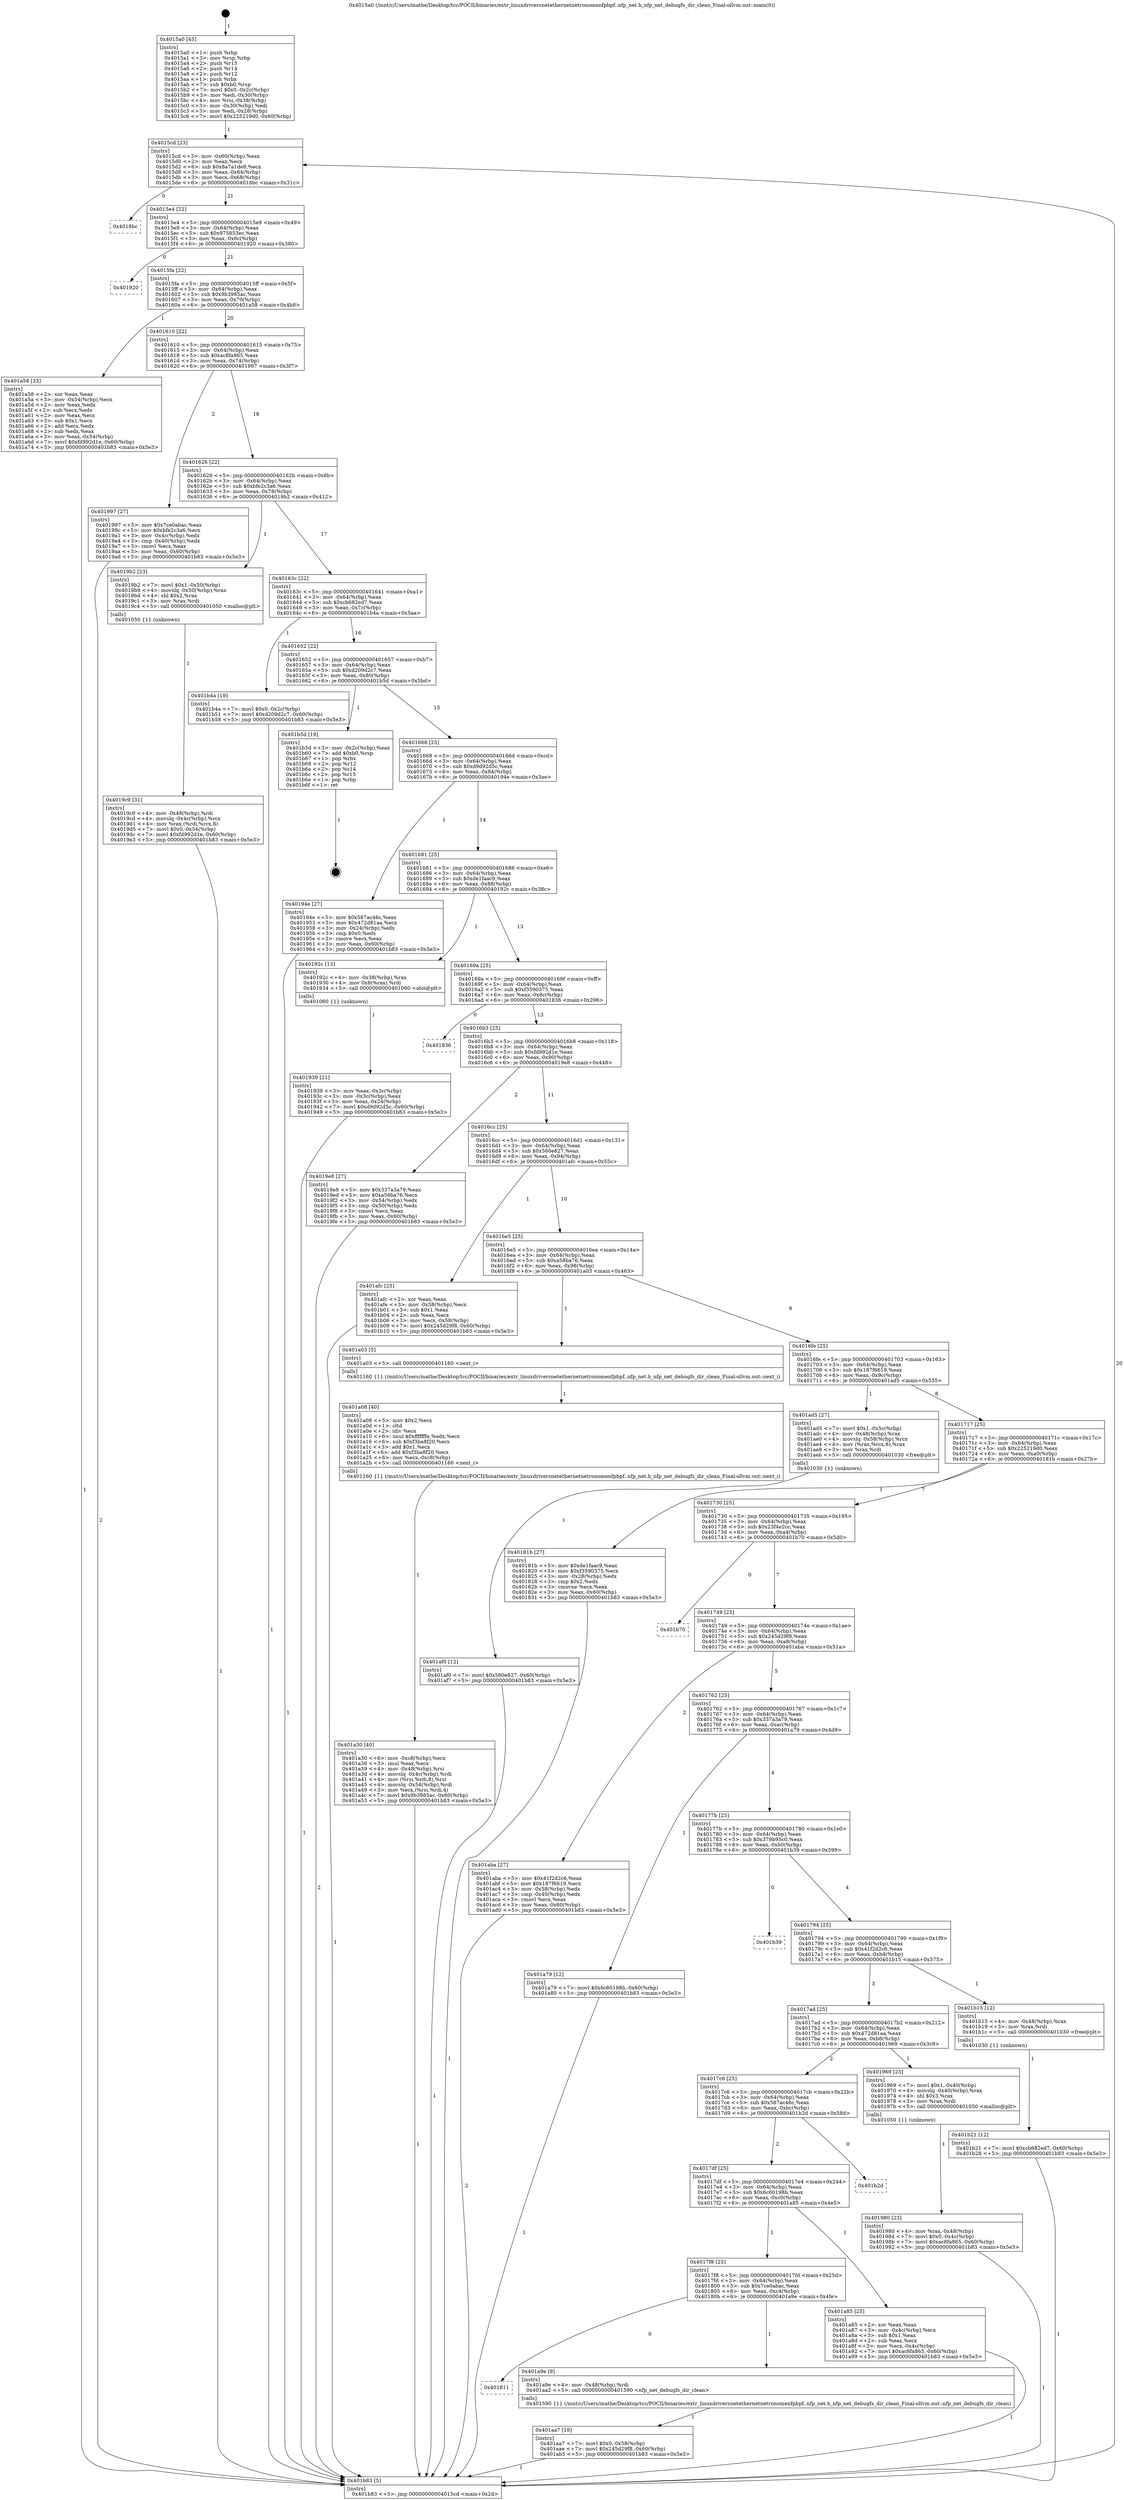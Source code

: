 digraph "0x4015a0" {
  label = "0x4015a0 (/mnt/c/Users/mathe/Desktop/tcc/POCII/binaries/extr_linuxdriversnetethernetnetronomenfpbpf..nfp_net.h_nfp_net_debugfs_dir_clean_Final-ollvm.out::main(0))"
  labelloc = "t"
  node[shape=record]

  Entry [label="",width=0.3,height=0.3,shape=circle,fillcolor=black,style=filled]
  "0x4015cd" [label="{
     0x4015cd [23]\l
     | [instrs]\l
     &nbsp;&nbsp;0x4015cd \<+3\>: mov -0x60(%rbp),%eax\l
     &nbsp;&nbsp;0x4015d0 \<+2\>: mov %eax,%ecx\l
     &nbsp;&nbsp;0x4015d2 \<+6\>: sub $0x8a7a1de8,%ecx\l
     &nbsp;&nbsp;0x4015d8 \<+3\>: mov %eax,-0x64(%rbp)\l
     &nbsp;&nbsp;0x4015db \<+3\>: mov %ecx,-0x68(%rbp)\l
     &nbsp;&nbsp;0x4015de \<+6\>: je 00000000004018bc \<main+0x31c\>\l
  }"]
  "0x4018bc" [label="{
     0x4018bc\l
  }", style=dashed]
  "0x4015e4" [label="{
     0x4015e4 [22]\l
     | [instrs]\l
     &nbsp;&nbsp;0x4015e4 \<+5\>: jmp 00000000004015e9 \<main+0x49\>\l
     &nbsp;&nbsp;0x4015e9 \<+3\>: mov -0x64(%rbp),%eax\l
     &nbsp;&nbsp;0x4015ec \<+5\>: sub $0x975853ec,%eax\l
     &nbsp;&nbsp;0x4015f1 \<+3\>: mov %eax,-0x6c(%rbp)\l
     &nbsp;&nbsp;0x4015f4 \<+6\>: je 0000000000401920 \<main+0x380\>\l
  }"]
  Exit [label="",width=0.3,height=0.3,shape=circle,fillcolor=black,style=filled,peripheries=2]
  "0x401920" [label="{
     0x401920\l
  }", style=dashed]
  "0x4015fa" [label="{
     0x4015fa [22]\l
     | [instrs]\l
     &nbsp;&nbsp;0x4015fa \<+5\>: jmp 00000000004015ff \<main+0x5f\>\l
     &nbsp;&nbsp;0x4015ff \<+3\>: mov -0x64(%rbp),%eax\l
     &nbsp;&nbsp;0x401602 \<+5\>: sub $0x9b3985ac,%eax\l
     &nbsp;&nbsp;0x401607 \<+3\>: mov %eax,-0x70(%rbp)\l
     &nbsp;&nbsp;0x40160a \<+6\>: je 0000000000401a58 \<main+0x4b8\>\l
  }"]
  "0x401b21" [label="{
     0x401b21 [12]\l
     | [instrs]\l
     &nbsp;&nbsp;0x401b21 \<+7\>: movl $0xcb682ed7,-0x60(%rbp)\l
     &nbsp;&nbsp;0x401b28 \<+5\>: jmp 0000000000401b83 \<main+0x5e3\>\l
  }"]
  "0x401a58" [label="{
     0x401a58 [33]\l
     | [instrs]\l
     &nbsp;&nbsp;0x401a58 \<+2\>: xor %eax,%eax\l
     &nbsp;&nbsp;0x401a5a \<+3\>: mov -0x54(%rbp),%ecx\l
     &nbsp;&nbsp;0x401a5d \<+2\>: mov %eax,%edx\l
     &nbsp;&nbsp;0x401a5f \<+2\>: sub %ecx,%edx\l
     &nbsp;&nbsp;0x401a61 \<+2\>: mov %eax,%ecx\l
     &nbsp;&nbsp;0x401a63 \<+3\>: sub $0x1,%ecx\l
     &nbsp;&nbsp;0x401a66 \<+2\>: add %ecx,%edx\l
     &nbsp;&nbsp;0x401a68 \<+2\>: sub %edx,%eax\l
     &nbsp;&nbsp;0x401a6a \<+3\>: mov %eax,-0x54(%rbp)\l
     &nbsp;&nbsp;0x401a6d \<+7\>: movl $0xfd992d1e,-0x60(%rbp)\l
     &nbsp;&nbsp;0x401a74 \<+5\>: jmp 0000000000401b83 \<main+0x5e3\>\l
  }"]
  "0x401610" [label="{
     0x401610 [22]\l
     | [instrs]\l
     &nbsp;&nbsp;0x401610 \<+5\>: jmp 0000000000401615 \<main+0x75\>\l
     &nbsp;&nbsp;0x401615 \<+3\>: mov -0x64(%rbp),%eax\l
     &nbsp;&nbsp;0x401618 \<+5\>: sub $0xac8fa865,%eax\l
     &nbsp;&nbsp;0x40161d \<+3\>: mov %eax,-0x74(%rbp)\l
     &nbsp;&nbsp;0x401620 \<+6\>: je 0000000000401997 \<main+0x3f7\>\l
  }"]
  "0x401af0" [label="{
     0x401af0 [12]\l
     | [instrs]\l
     &nbsp;&nbsp;0x401af0 \<+7\>: movl $0x560e827,-0x60(%rbp)\l
     &nbsp;&nbsp;0x401af7 \<+5\>: jmp 0000000000401b83 \<main+0x5e3\>\l
  }"]
  "0x401997" [label="{
     0x401997 [27]\l
     | [instrs]\l
     &nbsp;&nbsp;0x401997 \<+5\>: mov $0x7ce0abac,%eax\l
     &nbsp;&nbsp;0x40199c \<+5\>: mov $0xbfe2c3a6,%ecx\l
     &nbsp;&nbsp;0x4019a1 \<+3\>: mov -0x4c(%rbp),%edx\l
     &nbsp;&nbsp;0x4019a4 \<+3\>: cmp -0x40(%rbp),%edx\l
     &nbsp;&nbsp;0x4019a7 \<+3\>: cmovl %ecx,%eax\l
     &nbsp;&nbsp;0x4019aa \<+3\>: mov %eax,-0x60(%rbp)\l
     &nbsp;&nbsp;0x4019ad \<+5\>: jmp 0000000000401b83 \<main+0x5e3\>\l
  }"]
  "0x401626" [label="{
     0x401626 [22]\l
     | [instrs]\l
     &nbsp;&nbsp;0x401626 \<+5\>: jmp 000000000040162b \<main+0x8b\>\l
     &nbsp;&nbsp;0x40162b \<+3\>: mov -0x64(%rbp),%eax\l
     &nbsp;&nbsp;0x40162e \<+5\>: sub $0xbfe2c3a6,%eax\l
     &nbsp;&nbsp;0x401633 \<+3\>: mov %eax,-0x78(%rbp)\l
     &nbsp;&nbsp;0x401636 \<+6\>: je 00000000004019b2 \<main+0x412\>\l
  }"]
  "0x401aa7" [label="{
     0x401aa7 [19]\l
     | [instrs]\l
     &nbsp;&nbsp;0x401aa7 \<+7\>: movl $0x0,-0x58(%rbp)\l
     &nbsp;&nbsp;0x401aae \<+7\>: movl $0x245d29f8,-0x60(%rbp)\l
     &nbsp;&nbsp;0x401ab5 \<+5\>: jmp 0000000000401b83 \<main+0x5e3\>\l
  }"]
  "0x4019b2" [label="{
     0x4019b2 [23]\l
     | [instrs]\l
     &nbsp;&nbsp;0x4019b2 \<+7\>: movl $0x1,-0x50(%rbp)\l
     &nbsp;&nbsp;0x4019b9 \<+4\>: movslq -0x50(%rbp),%rax\l
     &nbsp;&nbsp;0x4019bd \<+4\>: shl $0x2,%rax\l
     &nbsp;&nbsp;0x4019c1 \<+3\>: mov %rax,%rdi\l
     &nbsp;&nbsp;0x4019c4 \<+5\>: call 0000000000401050 \<malloc@plt\>\l
     | [calls]\l
     &nbsp;&nbsp;0x401050 \{1\} (unknown)\l
  }"]
  "0x40163c" [label="{
     0x40163c [22]\l
     | [instrs]\l
     &nbsp;&nbsp;0x40163c \<+5\>: jmp 0000000000401641 \<main+0xa1\>\l
     &nbsp;&nbsp;0x401641 \<+3\>: mov -0x64(%rbp),%eax\l
     &nbsp;&nbsp;0x401644 \<+5\>: sub $0xcb682ed7,%eax\l
     &nbsp;&nbsp;0x401649 \<+3\>: mov %eax,-0x7c(%rbp)\l
     &nbsp;&nbsp;0x40164c \<+6\>: je 0000000000401b4a \<main+0x5aa\>\l
  }"]
  "0x401811" [label="{
     0x401811\l
  }", style=dashed]
  "0x401b4a" [label="{
     0x401b4a [19]\l
     | [instrs]\l
     &nbsp;&nbsp;0x401b4a \<+7\>: movl $0x0,-0x2c(%rbp)\l
     &nbsp;&nbsp;0x401b51 \<+7\>: movl $0xd209d2c7,-0x60(%rbp)\l
     &nbsp;&nbsp;0x401b58 \<+5\>: jmp 0000000000401b83 \<main+0x5e3\>\l
  }"]
  "0x401652" [label="{
     0x401652 [22]\l
     | [instrs]\l
     &nbsp;&nbsp;0x401652 \<+5\>: jmp 0000000000401657 \<main+0xb7\>\l
     &nbsp;&nbsp;0x401657 \<+3\>: mov -0x64(%rbp),%eax\l
     &nbsp;&nbsp;0x40165a \<+5\>: sub $0xd209d2c7,%eax\l
     &nbsp;&nbsp;0x40165f \<+3\>: mov %eax,-0x80(%rbp)\l
     &nbsp;&nbsp;0x401662 \<+6\>: je 0000000000401b5d \<main+0x5bd\>\l
  }"]
  "0x401a9e" [label="{
     0x401a9e [9]\l
     | [instrs]\l
     &nbsp;&nbsp;0x401a9e \<+4\>: mov -0x48(%rbp),%rdi\l
     &nbsp;&nbsp;0x401aa2 \<+5\>: call 0000000000401590 \<nfp_net_debugfs_dir_clean\>\l
     | [calls]\l
     &nbsp;&nbsp;0x401590 \{1\} (/mnt/c/Users/mathe/Desktop/tcc/POCII/binaries/extr_linuxdriversnetethernetnetronomenfpbpf..nfp_net.h_nfp_net_debugfs_dir_clean_Final-ollvm.out::nfp_net_debugfs_dir_clean)\l
  }"]
  "0x401b5d" [label="{
     0x401b5d [19]\l
     | [instrs]\l
     &nbsp;&nbsp;0x401b5d \<+3\>: mov -0x2c(%rbp),%eax\l
     &nbsp;&nbsp;0x401b60 \<+7\>: add $0xb0,%rsp\l
     &nbsp;&nbsp;0x401b67 \<+1\>: pop %rbx\l
     &nbsp;&nbsp;0x401b68 \<+2\>: pop %r12\l
     &nbsp;&nbsp;0x401b6a \<+2\>: pop %r14\l
     &nbsp;&nbsp;0x401b6c \<+2\>: pop %r15\l
     &nbsp;&nbsp;0x401b6e \<+1\>: pop %rbp\l
     &nbsp;&nbsp;0x401b6f \<+1\>: ret\l
  }"]
  "0x401668" [label="{
     0x401668 [25]\l
     | [instrs]\l
     &nbsp;&nbsp;0x401668 \<+5\>: jmp 000000000040166d \<main+0xcd\>\l
     &nbsp;&nbsp;0x40166d \<+3\>: mov -0x64(%rbp),%eax\l
     &nbsp;&nbsp;0x401670 \<+5\>: sub $0xd9d92d5c,%eax\l
     &nbsp;&nbsp;0x401675 \<+6\>: mov %eax,-0x84(%rbp)\l
     &nbsp;&nbsp;0x40167b \<+6\>: je 000000000040194e \<main+0x3ae\>\l
  }"]
  "0x4017f8" [label="{
     0x4017f8 [25]\l
     | [instrs]\l
     &nbsp;&nbsp;0x4017f8 \<+5\>: jmp 00000000004017fd \<main+0x25d\>\l
     &nbsp;&nbsp;0x4017fd \<+3\>: mov -0x64(%rbp),%eax\l
     &nbsp;&nbsp;0x401800 \<+5\>: sub $0x7ce0abac,%eax\l
     &nbsp;&nbsp;0x401805 \<+6\>: mov %eax,-0xc4(%rbp)\l
     &nbsp;&nbsp;0x40180b \<+6\>: je 0000000000401a9e \<main+0x4fe\>\l
  }"]
  "0x40194e" [label="{
     0x40194e [27]\l
     | [instrs]\l
     &nbsp;&nbsp;0x40194e \<+5\>: mov $0x587ac46c,%eax\l
     &nbsp;&nbsp;0x401953 \<+5\>: mov $0x472d81aa,%ecx\l
     &nbsp;&nbsp;0x401958 \<+3\>: mov -0x24(%rbp),%edx\l
     &nbsp;&nbsp;0x40195b \<+3\>: cmp $0x0,%edx\l
     &nbsp;&nbsp;0x40195e \<+3\>: cmove %ecx,%eax\l
     &nbsp;&nbsp;0x401961 \<+3\>: mov %eax,-0x60(%rbp)\l
     &nbsp;&nbsp;0x401964 \<+5\>: jmp 0000000000401b83 \<main+0x5e3\>\l
  }"]
  "0x401681" [label="{
     0x401681 [25]\l
     | [instrs]\l
     &nbsp;&nbsp;0x401681 \<+5\>: jmp 0000000000401686 \<main+0xe6\>\l
     &nbsp;&nbsp;0x401686 \<+3\>: mov -0x64(%rbp),%eax\l
     &nbsp;&nbsp;0x401689 \<+5\>: sub $0xde1faac9,%eax\l
     &nbsp;&nbsp;0x40168e \<+6\>: mov %eax,-0x88(%rbp)\l
     &nbsp;&nbsp;0x401694 \<+6\>: je 000000000040192c \<main+0x38c\>\l
  }"]
  "0x401a85" [label="{
     0x401a85 [25]\l
     | [instrs]\l
     &nbsp;&nbsp;0x401a85 \<+2\>: xor %eax,%eax\l
     &nbsp;&nbsp;0x401a87 \<+3\>: mov -0x4c(%rbp),%ecx\l
     &nbsp;&nbsp;0x401a8a \<+3\>: sub $0x1,%eax\l
     &nbsp;&nbsp;0x401a8d \<+2\>: sub %eax,%ecx\l
     &nbsp;&nbsp;0x401a8f \<+3\>: mov %ecx,-0x4c(%rbp)\l
     &nbsp;&nbsp;0x401a92 \<+7\>: movl $0xac8fa865,-0x60(%rbp)\l
     &nbsp;&nbsp;0x401a99 \<+5\>: jmp 0000000000401b83 \<main+0x5e3\>\l
  }"]
  "0x40192c" [label="{
     0x40192c [13]\l
     | [instrs]\l
     &nbsp;&nbsp;0x40192c \<+4\>: mov -0x38(%rbp),%rax\l
     &nbsp;&nbsp;0x401930 \<+4\>: mov 0x8(%rax),%rdi\l
     &nbsp;&nbsp;0x401934 \<+5\>: call 0000000000401060 \<atoi@plt\>\l
     | [calls]\l
     &nbsp;&nbsp;0x401060 \{1\} (unknown)\l
  }"]
  "0x40169a" [label="{
     0x40169a [25]\l
     | [instrs]\l
     &nbsp;&nbsp;0x40169a \<+5\>: jmp 000000000040169f \<main+0xff\>\l
     &nbsp;&nbsp;0x40169f \<+3\>: mov -0x64(%rbp),%eax\l
     &nbsp;&nbsp;0x4016a2 \<+5\>: sub $0xf3590375,%eax\l
     &nbsp;&nbsp;0x4016a7 \<+6\>: mov %eax,-0x8c(%rbp)\l
     &nbsp;&nbsp;0x4016ad \<+6\>: je 0000000000401836 \<main+0x296\>\l
  }"]
  "0x4017df" [label="{
     0x4017df [25]\l
     | [instrs]\l
     &nbsp;&nbsp;0x4017df \<+5\>: jmp 00000000004017e4 \<main+0x244\>\l
     &nbsp;&nbsp;0x4017e4 \<+3\>: mov -0x64(%rbp),%eax\l
     &nbsp;&nbsp;0x4017e7 \<+5\>: sub $0x6c60198b,%eax\l
     &nbsp;&nbsp;0x4017ec \<+6\>: mov %eax,-0xc0(%rbp)\l
     &nbsp;&nbsp;0x4017f2 \<+6\>: je 0000000000401a85 \<main+0x4e5\>\l
  }"]
  "0x401836" [label="{
     0x401836\l
  }", style=dashed]
  "0x4016b3" [label="{
     0x4016b3 [25]\l
     | [instrs]\l
     &nbsp;&nbsp;0x4016b3 \<+5\>: jmp 00000000004016b8 \<main+0x118\>\l
     &nbsp;&nbsp;0x4016b8 \<+3\>: mov -0x64(%rbp),%eax\l
     &nbsp;&nbsp;0x4016bb \<+5\>: sub $0xfd992d1e,%eax\l
     &nbsp;&nbsp;0x4016c0 \<+6\>: mov %eax,-0x90(%rbp)\l
     &nbsp;&nbsp;0x4016c6 \<+6\>: je 00000000004019e8 \<main+0x448\>\l
  }"]
  "0x401b2d" [label="{
     0x401b2d\l
  }", style=dashed]
  "0x4019e8" [label="{
     0x4019e8 [27]\l
     | [instrs]\l
     &nbsp;&nbsp;0x4019e8 \<+5\>: mov $0x337a3a79,%eax\l
     &nbsp;&nbsp;0x4019ed \<+5\>: mov $0xa58ba76,%ecx\l
     &nbsp;&nbsp;0x4019f2 \<+3\>: mov -0x54(%rbp),%edx\l
     &nbsp;&nbsp;0x4019f5 \<+3\>: cmp -0x50(%rbp),%edx\l
     &nbsp;&nbsp;0x4019f8 \<+3\>: cmovl %ecx,%eax\l
     &nbsp;&nbsp;0x4019fb \<+3\>: mov %eax,-0x60(%rbp)\l
     &nbsp;&nbsp;0x4019fe \<+5\>: jmp 0000000000401b83 \<main+0x5e3\>\l
  }"]
  "0x4016cc" [label="{
     0x4016cc [25]\l
     | [instrs]\l
     &nbsp;&nbsp;0x4016cc \<+5\>: jmp 00000000004016d1 \<main+0x131\>\l
     &nbsp;&nbsp;0x4016d1 \<+3\>: mov -0x64(%rbp),%eax\l
     &nbsp;&nbsp;0x4016d4 \<+5\>: sub $0x560e827,%eax\l
     &nbsp;&nbsp;0x4016d9 \<+6\>: mov %eax,-0x94(%rbp)\l
     &nbsp;&nbsp;0x4016df \<+6\>: je 0000000000401afc \<main+0x55c\>\l
  }"]
  "0x401a30" [label="{
     0x401a30 [40]\l
     | [instrs]\l
     &nbsp;&nbsp;0x401a30 \<+6\>: mov -0xc8(%rbp),%ecx\l
     &nbsp;&nbsp;0x401a36 \<+3\>: imul %eax,%ecx\l
     &nbsp;&nbsp;0x401a39 \<+4\>: mov -0x48(%rbp),%rsi\l
     &nbsp;&nbsp;0x401a3d \<+4\>: movslq -0x4c(%rbp),%rdi\l
     &nbsp;&nbsp;0x401a41 \<+4\>: mov (%rsi,%rdi,8),%rsi\l
     &nbsp;&nbsp;0x401a45 \<+4\>: movslq -0x54(%rbp),%rdi\l
     &nbsp;&nbsp;0x401a49 \<+3\>: mov %ecx,(%rsi,%rdi,4)\l
     &nbsp;&nbsp;0x401a4c \<+7\>: movl $0x9b3985ac,-0x60(%rbp)\l
     &nbsp;&nbsp;0x401a53 \<+5\>: jmp 0000000000401b83 \<main+0x5e3\>\l
  }"]
  "0x401afc" [label="{
     0x401afc [25]\l
     | [instrs]\l
     &nbsp;&nbsp;0x401afc \<+2\>: xor %eax,%eax\l
     &nbsp;&nbsp;0x401afe \<+3\>: mov -0x58(%rbp),%ecx\l
     &nbsp;&nbsp;0x401b01 \<+3\>: sub $0x1,%eax\l
     &nbsp;&nbsp;0x401b04 \<+2\>: sub %eax,%ecx\l
     &nbsp;&nbsp;0x401b06 \<+3\>: mov %ecx,-0x58(%rbp)\l
     &nbsp;&nbsp;0x401b09 \<+7\>: movl $0x245d29f8,-0x60(%rbp)\l
     &nbsp;&nbsp;0x401b10 \<+5\>: jmp 0000000000401b83 \<main+0x5e3\>\l
  }"]
  "0x4016e5" [label="{
     0x4016e5 [25]\l
     | [instrs]\l
     &nbsp;&nbsp;0x4016e5 \<+5\>: jmp 00000000004016ea \<main+0x14a\>\l
     &nbsp;&nbsp;0x4016ea \<+3\>: mov -0x64(%rbp),%eax\l
     &nbsp;&nbsp;0x4016ed \<+5\>: sub $0xa58ba76,%eax\l
     &nbsp;&nbsp;0x4016f2 \<+6\>: mov %eax,-0x98(%rbp)\l
     &nbsp;&nbsp;0x4016f8 \<+6\>: je 0000000000401a03 \<main+0x463\>\l
  }"]
  "0x401a08" [label="{
     0x401a08 [40]\l
     | [instrs]\l
     &nbsp;&nbsp;0x401a08 \<+5\>: mov $0x2,%ecx\l
     &nbsp;&nbsp;0x401a0d \<+1\>: cltd\l
     &nbsp;&nbsp;0x401a0e \<+2\>: idiv %ecx\l
     &nbsp;&nbsp;0x401a10 \<+6\>: imul $0xfffffffe,%edx,%ecx\l
     &nbsp;&nbsp;0x401a16 \<+6\>: sub $0xf3ba8f20,%ecx\l
     &nbsp;&nbsp;0x401a1c \<+3\>: add $0x1,%ecx\l
     &nbsp;&nbsp;0x401a1f \<+6\>: add $0xf3ba8f20,%ecx\l
     &nbsp;&nbsp;0x401a25 \<+6\>: mov %ecx,-0xc8(%rbp)\l
     &nbsp;&nbsp;0x401a2b \<+5\>: call 0000000000401160 \<next_i\>\l
     | [calls]\l
     &nbsp;&nbsp;0x401160 \{1\} (/mnt/c/Users/mathe/Desktop/tcc/POCII/binaries/extr_linuxdriversnetethernetnetronomenfpbpf..nfp_net.h_nfp_net_debugfs_dir_clean_Final-ollvm.out::next_i)\l
  }"]
  "0x401a03" [label="{
     0x401a03 [5]\l
     | [instrs]\l
     &nbsp;&nbsp;0x401a03 \<+5\>: call 0000000000401160 \<next_i\>\l
     | [calls]\l
     &nbsp;&nbsp;0x401160 \{1\} (/mnt/c/Users/mathe/Desktop/tcc/POCII/binaries/extr_linuxdriversnetethernetnetronomenfpbpf..nfp_net.h_nfp_net_debugfs_dir_clean_Final-ollvm.out::next_i)\l
  }"]
  "0x4016fe" [label="{
     0x4016fe [25]\l
     | [instrs]\l
     &nbsp;&nbsp;0x4016fe \<+5\>: jmp 0000000000401703 \<main+0x163\>\l
     &nbsp;&nbsp;0x401703 \<+3\>: mov -0x64(%rbp),%eax\l
     &nbsp;&nbsp;0x401706 \<+5\>: sub $0x187f6619,%eax\l
     &nbsp;&nbsp;0x40170b \<+6\>: mov %eax,-0x9c(%rbp)\l
     &nbsp;&nbsp;0x401711 \<+6\>: je 0000000000401ad5 \<main+0x535\>\l
  }"]
  "0x4019c9" [label="{
     0x4019c9 [31]\l
     | [instrs]\l
     &nbsp;&nbsp;0x4019c9 \<+4\>: mov -0x48(%rbp),%rdi\l
     &nbsp;&nbsp;0x4019cd \<+4\>: movslq -0x4c(%rbp),%rcx\l
     &nbsp;&nbsp;0x4019d1 \<+4\>: mov %rax,(%rdi,%rcx,8)\l
     &nbsp;&nbsp;0x4019d5 \<+7\>: movl $0x0,-0x54(%rbp)\l
     &nbsp;&nbsp;0x4019dc \<+7\>: movl $0xfd992d1e,-0x60(%rbp)\l
     &nbsp;&nbsp;0x4019e3 \<+5\>: jmp 0000000000401b83 \<main+0x5e3\>\l
  }"]
  "0x401ad5" [label="{
     0x401ad5 [27]\l
     | [instrs]\l
     &nbsp;&nbsp;0x401ad5 \<+7\>: movl $0x1,-0x5c(%rbp)\l
     &nbsp;&nbsp;0x401adc \<+4\>: mov -0x48(%rbp),%rax\l
     &nbsp;&nbsp;0x401ae0 \<+4\>: movslq -0x58(%rbp),%rcx\l
     &nbsp;&nbsp;0x401ae4 \<+4\>: mov (%rax,%rcx,8),%rax\l
     &nbsp;&nbsp;0x401ae8 \<+3\>: mov %rax,%rdi\l
     &nbsp;&nbsp;0x401aeb \<+5\>: call 0000000000401030 \<free@plt\>\l
     | [calls]\l
     &nbsp;&nbsp;0x401030 \{1\} (unknown)\l
  }"]
  "0x401717" [label="{
     0x401717 [25]\l
     | [instrs]\l
     &nbsp;&nbsp;0x401717 \<+5\>: jmp 000000000040171c \<main+0x17c\>\l
     &nbsp;&nbsp;0x40171c \<+3\>: mov -0x64(%rbp),%eax\l
     &nbsp;&nbsp;0x40171f \<+5\>: sub $0x225219d0,%eax\l
     &nbsp;&nbsp;0x401724 \<+6\>: mov %eax,-0xa0(%rbp)\l
     &nbsp;&nbsp;0x40172a \<+6\>: je 000000000040181b \<main+0x27b\>\l
  }"]
  "0x401980" [label="{
     0x401980 [23]\l
     | [instrs]\l
     &nbsp;&nbsp;0x401980 \<+4\>: mov %rax,-0x48(%rbp)\l
     &nbsp;&nbsp;0x401984 \<+7\>: movl $0x0,-0x4c(%rbp)\l
     &nbsp;&nbsp;0x40198b \<+7\>: movl $0xac8fa865,-0x60(%rbp)\l
     &nbsp;&nbsp;0x401992 \<+5\>: jmp 0000000000401b83 \<main+0x5e3\>\l
  }"]
  "0x40181b" [label="{
     0x40181b [27]\l
     | [instrs]\l
     &nbsp;&nbsp;0x40181b \<+5\>: mov $0xde1faac9,%eax\l
     &nbsp;&nbsp;0x401820 \<+5\>: mov $0xf3590375,%ecx\l
     &nbsp;&nbsp;0x401825 \<+3\>: mov -0x28(%rbp),%edx\l
     &nbsp;&nbsp;0x401828 \<+3\>: cmp $0x2,%edx\l
     &nbsp;&nbsp;0x40182b \<+3\>: cmovne %ecx,%eax\l
     &nbsp;&nbsp;0x40182e \<+3\>: mov %eax,-0x60(%rbp)\l
     &nbsp;&nbsp;0x401831 \<+5\>: jmp 0000000000401b83 \<main+0x5e3\>\l
  }"]
  "0x401730" [label="{
     0x401730 [25]\l
     | [instrs]\l
     &nbsp;&nbsp;0x401730 \<+5\>: jmp 0000000000401735 \<main+0x195\>\l
     &nbsp;&nbsp;0x401735 \<+3\>: mov -0x64(%rbp),%eax\l
     &nbsp;&nbsp;0x401738 \<+5\>: sub $0x23f4e2cc,%eax\l
     &nbsp;&nbsp;0x40173d \<+6\>: mov %eax,-0xa4(%rbp)\l
     &nbsp;&nbsp;0x401743 \<+6\>: je 0000000000401b70 \<main+0x5d0\>\l
  }"]
  "0x401b83" [label="{
     0x401b83 [5]\l
     | [instrs]\l
     &nbsp;&nbsp;0x401b83 \<+5\>: jmp 00000000004015cd \<main+0x2d\>\l
  }"]
  "0x4015a0" [label="{
     0x4015a0 [45]\l
     | [instrs]\l
     &nbsp;&nbsp;0x4015a0 \<+1\>: push %rbp\l
     &nbsp;&nbsp;0x4015a1 \<+3\>: mov %rsp,%rbp\l
     &nbsp;&nbsp;0x4015a4 \<+2\>: push %r15\l
     &nbsp;&nbsp;0x4015a6 \<+2\>: push %r14\l
     &nbsp;&nbsp;0x4015a8 \<+2\>: push %r12\l
     &nbsp;&nbsp;0x4015aa \<+1\>: push %rbx\l
     &nbsp;&nbsp;0x4015ab \<+7\>: sub $0xb0,%rsp\l
     &nbsp;&nbsp;0x4015b2 \<+7\>: movl $0x0,-0x2c(%rbp)\l
     &nbsp;&nbsp;0x4015b9 \<+3\>: mov %edi,-0x30(%rbp)\l
     &nbsp;&nbsp;0x4015bc \<+4\>: mov %rsi,-0x38(%rbp)\l
     &nbsp;&nbsp;0x4015c0 \<+3\>: mov -0x30(%rbp),%edi\l
     &nbsp;&nbsp;0x4015c3 \<+3\>: mov %edi,-0x28(%rbp)\l
     &nbsp;&nbsp;0x4015c6 \<+7\>: movl $0x225219d0,-0x60(%rbp)\l
  }"]
  "0x401939" [label="{
     0x401939 [21]\l
     | [instrs]\l
     &nbsp;&nbsp;0x401939 \<+3\>: mov %eax,-0x3c(%rbp)\l
     &nbsp;&nbsp;0x40193c \<+3\>: mov -0x3c(%rbp),%eax\l
     &nbsp;&nbsp;0x40193f \<+3\>: mov %eax,-0x24(%rbp)\l
     &nbsp;&nbsp;0x401942 \<+7\>: movl $0xd9d92d5c,-0x60(%rbp)\l
     &nbsp;&nbsp;0x401949 \<+5\>: jmp 0000000000401b83 \<main+0x5e3\>\l
  }"]
  "0x4017c6" [label="{
     0x4017c6 [25]\l
     | [instrs]\l
     &nbsp;&nbsp;0x4017c6 \<+5\>: jmp 00000000004017cb \<main+0x22b\>\l
     &nbsp;&nbsp;0x4017cb \<+3\>: mov -0x64(%rbp),%eax\l
     &nbsp;&nbsp;0x4017ce \<+5\>: sub $0x587ac46c,%eax\l
     &nbsp;&nbsp;0x4017d3 \<+6\>: mov %eax,-0xbc(%rbp)\l
     &nbsp;&nbsp;0x4017d9 \<+6\>: je 0000000000401b2d \<main+0x58d\>\l
  }"]
  "0x401b70" [label="{
     0x401b70\l
  }", style=dashed]
  "0x401749" [label="{
     0x401749 [25]\l
     | [instrs]\l
     &nbsp;&nbsp;0x401749 \<+5\>: jmp 000000000040174e \<main+0x1ae\>\l
     &nbsp;&nbsp;0x40174e \<+3\>: mov -0x64(%rbp),%eax\l
     &nbsp;&nbsp;0x401751 \<+5\>: sub $0x245d29f8,%eax\l
     &nbsp;&nbsp;0x401756 \<+6\>: mov %eax,-0xa8(%rbp)\l
     &nbsp;&nbsp;0x40175c \<+6\>: je 0000000000401aba \<main+0x51a\>\l
  }"]
  "0x401969" [label="{
     0x401969 [23]\l
     | [instrs]\l
     &nbsp;&nbsp;0x401969 \<+7\>: movl $0x1,-0x40(%rbp)\l
     &nbsp;&nbsp;0x401970 \<+4\>: movslq -0x40(%rbp),%rax\l
     &nbsp;&nbsp;0x401974 \<+4\>: shl $0x3,%rax\l
     &nbsp;&nbsp;0x401978 \<+3\>: mov %rax,%rdi\l
     &nbsp;&nbsp;0x40197b \<+5\>: call 0000000000401050 \<malloc@plt\>\l
     | [calls]\l
     &nbsp;&nbsp;0x401050 \{1\} (unknown)\l
  }"]
  "0x401aba" [label="{
     0x401aba [27]\l
     | [instrs]\l
     &nbsp;&nbsp;0x401aba \<+5\>: mov $0x41f2d2c6,%eax\l
     &nbsp;&nbsp;0x401abf \<+5\>: mov $0x187f6619,%ecx\l
     &nbsp;&nbsp;0x401ac4 \<+3\>: mov -0x58(%rbp),%edx\l
     &nbsp;&nbsp;0x401ac7 \<+3\>: cmp -0x40(%rbp),%edx\l
     &nbsp;&nbsp;0x401aca \<+3\>: cmovl %ecx,%eax\l
     &nbsp;&nbsp;0x401acd \<+3\>: mov %eax,-0x60(%rbp)\l
     &nbsp;&nbsp;0x401ad0 \<+5\>: jmp 0000000000401b83 \<main+0x5e3\>\l
  }"]
  "0x401762" [label="{
     0x401762 [25]\l
     | [instrs]\l
     &nbsp;&nbsp;0x401762 \<+5\>: jmp 0000000000401767 \<main+0x1c7\>\l
     &nbsp;&nbsp;0x401767 \<+3\>: mov -0x64(%rbp),%eax\l
     &nbsp;&nbsp;0x40176a \<+5\>: sub $0x337a3a79,%eax\l
     &nbsp;&nbsp;0x40176f \<+6\>: mov %eax,-0xac(%rbp)\l
     &nbsp;&nbsp;0x401775 \<+6\>: je 0000000000401a79 \<main+0x4d9\>\l
  }"]
  "0x4017ad" [label="{
     0x4017ad [25]\l
     | [instrs]\l
     &nbsp;&nbsp;0x4017ad \<+5\>: jmp 00000000004017b2 \<main+0x212\>\l
     &nbsp;&nbsp;0x4017b2 \<+3\>: mov -0x64(%rbp),%eax\l
     &nbsp;&nbsp;0x4017b5 \<+5\>: sub $0x472d81aa,%eax\l
     &nbsp;&nbsp;0x4017ba \<+6\>: mov %eax,-0xb8(%rbp)\l
     &nbsp;&nbsp;0x4017c0 \<+6\>: je 0000000000401969 \<main+0x3c9\>\l
  }"]
  "0x401a79" [label="{
     0x401a79 [12]\l
     | [instrs]\l
     &nbsp;&nbsp;0x401a79 \<+7\>: movl $0x6c60198b,-0x60(%rbp)\l
     &nbsp;&nbsp;0x401a80 \<+5\>: jmp 0000000000401b83 \<main+0x5e3\>\l
  }"]
  "0x40177b" [label="{
     0x40177b [25]\l
     | [instrs]\l
     &nbsp;&nbsp;0x40177b \<+5\>: jmp 0000000000401780 \<main+0x1e0\>\l
     &nbsp;&nbsp;0x401780 \<+3\>: mov -0x64(%rbp),%eax\l
     &nbsp;&nbsp;0x401783 \<+5\>: sub $0x379b95c0,%eax\l
     &nbsp;&nbsp;0x401788 \<+6\>: mov %eax,-0xb0(%rbp)\l
     &nbsp;&nbsp;0x40178e \<+6\>: je 0000000000401b39 \<main+0x599\>\l
  }"]
  "0x401b15" [label="{
     0x401b15 [12]\l
     | [instrs]\l
     &nbsp;&nbsp;0x401b15 \<+4\>: mov -0x48(%rbp),%rax\l
     &nbsp;&nbsp;0x401b19 \<+3\>: mov %rax,%rdi\l
     &nbsp;&nbsp;0x401b1c \<+5\>: call 0000000000401030 \<free@plt\>\l
     | [calls]\l
     &nbsp;&nbsp;0x401030 \{1\} (unknown)\l
  }"]
  "0x401b39" [label="{
     0x401b39\l
  }", style=dashed]
  "0x401794" [label="{
     0x401794 [25]\l
     | [instrs]\l
     &nbsp;&nbsp;0x401794 \<+5\>: jmp 0000000000401799 \<main+0x1f9\>\l
     &nbsp;&nbsp;0x401799 \<+3\>: mov -0x64(%rbp),%eax\l
     &nbsp;&nbsp;0x40179c \<+5\>: sub $0x41f2d2c6,%eax\l
     &nbsp;&nbsp;0x4017a1 \<+6\>: mov %eax,-0xb4(%rbp)\l
     &nbsp;&nbsp;0x4017a7 \<+6\>: je 0000000000401b15 \<main+0x575\>\l
  }"]
  Entry -> "0x4015a0" [label=" 1"]
  "0x4015cd" -> "0x4018bc" [label=" 0"]
  "0x4015cd" -> "0x4015e4" [label=" 21"]
  "0x401b5d" -> Exit [label=" 1"]
  "0x4015e4" -> "0x401920" [label=" 0"]
  "0x4015e4" -> "0x4015fa" [label=" 21"]
  "0x401b4a" -> "0x401b83" [label=" 1"]
  "0x4015fa" -> "0x401a58" [label=" 1"]
  "0x4015fa" -> "0x401610" [label=" 20"]
  "0x401b21" -> "0x401b83" [label=" 1"]
  "0x401610" -> "0x401997" [label=" 2"]
  "0x401610" -> "0x401626" [label=" 18"]
  "0x401b15" -> "0x401b21" [label=" 1"]
  "0x401626" -> "0x4019b2" [label=" 1"]
  "0x401626" -> "0x40163c" [label=" 17"]
  "0x401afc" -> "0x401b83" [label=" 1"]
  "0x40163c" -> "0x401b4a" [label=" 1"]
  "0x40163c" -> "0x401652" [label=" 16"]
  "0x401af0" -> "0x401b83" [label=" 1"]
  "0x401652" -> "0x401b5d" [label=" 1"]
  "0x401652" -> "0x401668" [label=" 15"]
  "0x401ad5" -> "0x401af0" [label=" 1"]
  "0x401668" -> "0x40194e" [label=" 1"]
  "0x401668" -> "0x401681" [label=" 14"]
  "0x401aa7" -> "0x401b83" [label=" 1"]
  "0x401681" -> "0x40192c" [label=" 1"]
  "0x401681" -> "0x40169a" [label=" 13"]
  "0x401a9e" -> "0x401aa7" [label=" 1"]
  "0x40169a" -> "0x401836" [label=" 0"]
  "0x40169a" -> "0x4016b3" [label=" 13"]
  "0x4017f8" -> "0x401a9e" [label=" 1"]
  "0x4016b3" -> "0x4019e8" [label=" 2"]
  "0x4016b3" -> "0x4016cc" [label=" 11"]
  "0x401aba" -> "0x401b83" [label=" 2"]
  "0x4016cc" -> "0x401afc" [label=" 1"]
  "0x4016cc" -> "0x4016e5" [label=" 10"]
  "0x4017df" -> "0x4017f8" [label=" 1"]
  "0x4016e5" -> "0x401a03" [label=" 1"]
  "0x4016e5" -> "0x4016fe" [label=" 9"]
  "0x4017df" -> "0x401a85" [label=" 1"]
  "0x4016fe" -> "0x401ad5" [label=" 1"]
  "0x4016fe" -> "0x401717" [label=" 8"]
  "0x4017f8" -> "0x401811" [label=" 0"]
  "0x401717" -> "0x40181b" [label=" 1"]
  "0x401717" -> "0x401730" [label=" 7"]
  "0x40181b" -> "0x401b83" [label=" 1"]
  "0x4015a0" -> "0x4015cd" [label=" 1"]
  "0x401b83" -> "0x4015cd" [label=" 20"]
  "0x40192c" -> "0x401939" [label=" 1"]
  "0x401939" -> "0x401b83" [label=" 1"]
  "0x40194e" -> "0x401b83" [label=" 1"]
  "0x4017c6" -> "0x4017df" [label=" 2"]
  "0x401730" -> "0x401b70" [label=" 0"]
  "0x401730" -> "0x401749" [label=" 7"]
  "0x4017c6" -> "0x401b2d" [label=" 0"]
  "0x401749" -> "0x401aba" [label=" 2"]
  "0x401749" -> "0x401762" [label=" 5"]
  "0x401a85" -> "0x401b83" [label=" 1"]
  "0x401762" -> "0x401a79" [label=" 1"]
  "0x401762" -> "0x40177b" [label=" 4"]
  "0x401a58" -> "0x401b83" [label=" 1"]
  "0x40177b" -> "0x401b39" [label=" 0"]
  "0x40177b" -> "0x401794" [label=" 4"]
  "0x401a30" -> "0x401b83" [label=" 1"]
  "0x401794" -> "0x401b15" [label=" 1"]
  "0x401794" -> "0x4017ad" [label=" 3"]
  "0x401a79" -> "0x401b83" [label=" 1"]
  "0x4017ad" -> "0x401969" [label=" 1"]
  "0x4017ad" -> "0x4017c6" [label=" 2"]
  "0x401969" -> "0x401980" [label=" 1"]
  "0x401980" -> "0x401b83" [label=" 1"]
  "0x401997" -> "0x401b83" [label=" 2"]
  "0x4019b2" -> "0x4019c9" [label=" 1"]
  "0x4019c9" -> "0x401b83" [label=" 1"]
  "0x4019e8" -> "0x401b83" [label=" 2"]
  "0x401a03" -> "0x401a08" [label=" 1"]
  "0x401a08" -> "0x401a30" [label=" 1"]
}
